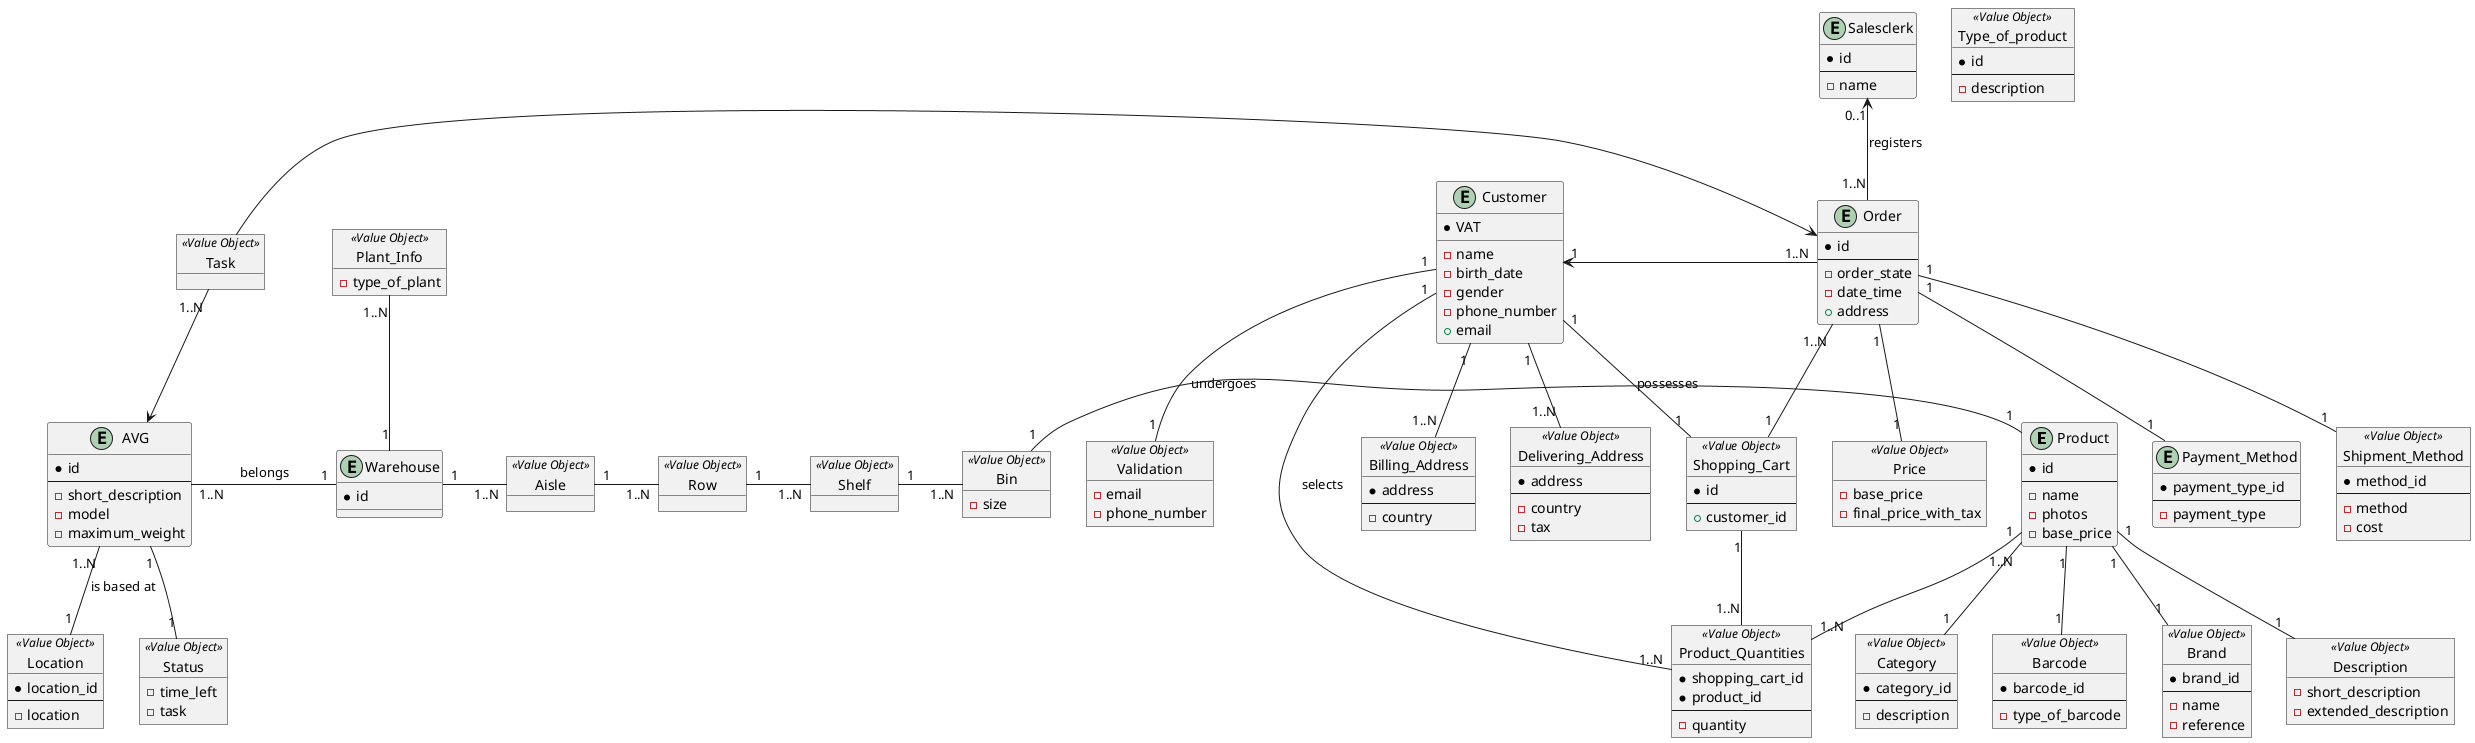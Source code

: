 @startuml
'https://plantuml.com/object-diagram

Entity Product{
*id
--
-name
-photos
-base_price
}

object Description <<Value Object>>{
-short_description
-extended_description
}

object Category <<Value Object>>{
*category_id
--
-description
}

object Barcode <<Value Object>>{
*barcode_id
--
-type_of_barcode
}

object Brand <<Value Object>>{
*brand_id
--
-name
-reference
}

Entity Salesclerk{
*id
--
-name
}

Entity Warehouse{
*id
}

object Aisle<<Value Object>>{
}

object Row<<Value Object>>{
}

object Shelf<<Value Object>>{
}

object Bin<<Value Object>>{
-size
}


object Price <<Value Object>>{
-base_price
-final_price_with_tax
}

Entity Customer{
*VAT
__
-name
-birth_date
-gender
-phone_number
+email
}

object Billing_Address <<Value Object>>{
*address
--
-country
}

object Delivering_Address <<Value Object>>{
*address
--
-country
-tax
}

Entity Order{
*id
--
-order_state
-date_time
+address
}

object Shopping_Cart<<Value Object>>{
*id
--
+customer_id
}

Entity Payment_Method{
*payment_type_id
--
-payment_type
}

object Validation<<Value Object>>{
-email
-phone_number
}

object Product_Quantities<<Value Object>>{
*shopping_cart_id
*product_id
--
-quantity
}

object Shipment_Method<<Value Object>>{
*method_id
--
-method
-cost
}

object Type_of_product<<Value Object>>{
*id
--
-description
}

object Plant_Info<<Value Object>>{
-type_of_plant
}

Entity AVG{
*id
--
-short_description
-model
-maximum_weight
}

object Location<<Value Object>>{
*location_id
--
-location
}

object Status<<Value Object>>{
-time_left
-task
}

object Task<<Value Object>>{

}

Order "1" -- "1" Price
Product "1" -- "1" Description
Product "1..N" -- "1" Category
Product "1" -- "1" Barcode
Product "1" -- "1" Brand
Customer "1" -- "1..N" Billing_Address
Customer "1" -- "1..N" Delivering_Address
Order "1..N" -- "1" Shopping_Cart
Customer "1" <- "1..N" Order
Product "1" - "1..N" Product_Quantities
Order "1" -- "1" Shipment_Method
Shopping_Cart "1" -- "1..N" Product_Quantities
Order "1" -- "1" Payment_Method
Customer "1" - "1" Shopping_Cart : possesses
Customer "1" -- "1" Validation : undergoes
Customer "1" -- "1..N" Product_Quantities : selects
Salesclerk "0..1" <-- "1..N" Order : registers
Warehouse "1" -right- "1..N" Aisle : \t
Aisle "1" -right- "1..N" Row : \t
Row "1" -right- "1..N" Shelf : \t
Shelf "1" -right- "1..N" Bin : \t
Bin "1" -right- "1" Product : \t
Plant_Info "1..N" -- "1" Warehouse
AVG "1..N" -- "1" Location : is based at
AVG "1" -- "1" Status
AVG "1..N" -right- "1" Warehouse : \t belongs \t
Task "1..N" --> AVG
Task -> Order

@enduml
